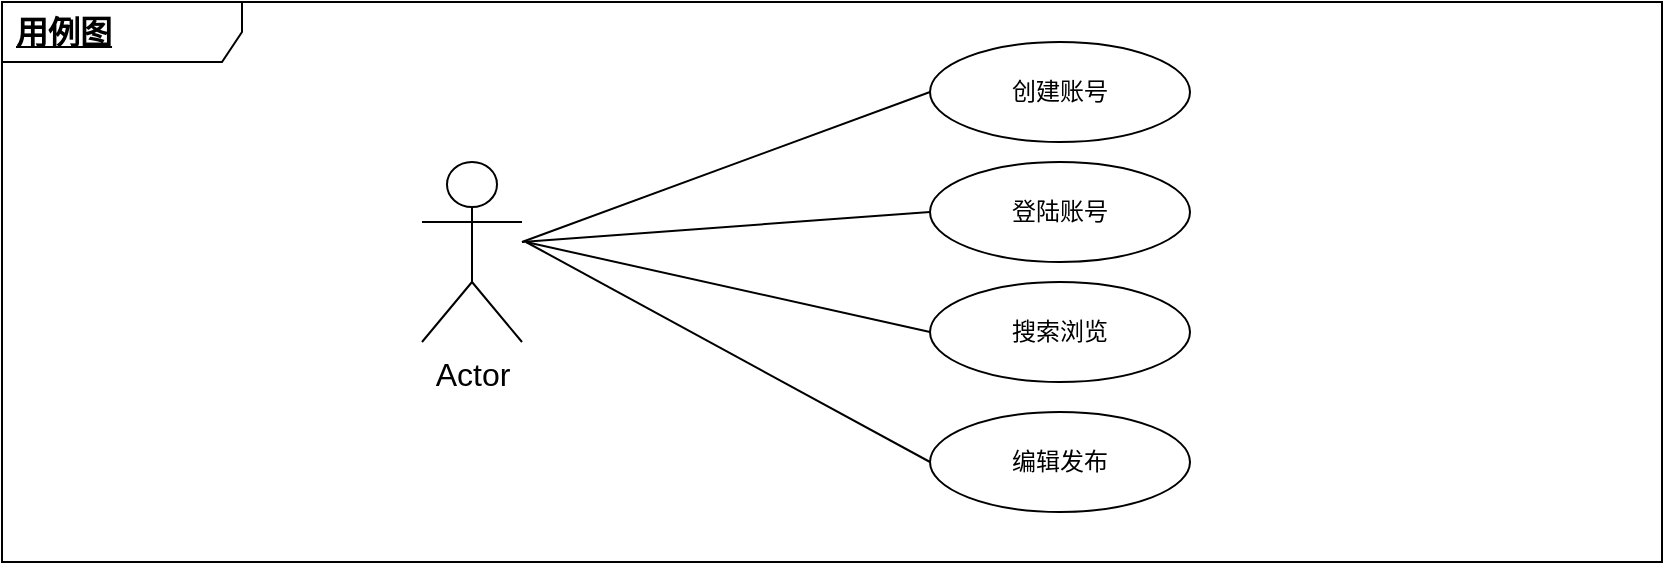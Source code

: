 <mxfile version="18.0.7" type="device"><diagram id="uCge09vuHEHFddwbk7-d" name="Page-1"><mxGraphModel dx="1869" dy="801" grid="1" gridSize="10" guides="1" tooltips="1" connect="1" arrows="1" fold="1" page="1" pageScale="1" pageWidth="827" pageHeight="1169" math="0" shadow="0"><root><mxCell id="0"/><mxCell id="1" parent="0"/><mxCell id="87Q0-yF6agQ6O_MBCrua-6" value="" style="endArrow=none;html=1;rounded=0;entryX=0;entryY=0.5;entryDx=0;entryDy=0;" parent="1" target="87Q0-yF6agQ6O_MBCrua-8" edge="1"><mxGeometry width="50" height="50" relative="1" as="geometry"><mxPoint x="-120" y="500" as="sourcePoint"/><mxPoint x="-39.403" y="484.851" as="targetPoint"/></mxGeometry></mxCell><mxCell id="87Q0-yF6agQ6O_MBCrua-8" value="创建账号" style="ellipse;whiteSpace=wrap;html=1;" parent="1" vertex="1"><mxGeometry x="84" y="400" width="130" height="50" as="geometry"/></mxCell><mxCell id="ni51FiB8h9C_B713Kg_L-3" value="登陆账号" style="ellipse;whiteSpace=wrap;html=1;" parent="1" vertex="1"><mxGeometry x="84" y="460" width="130" height="50" as="geometry"/></mxCell><mxCell id="ni51FiB8h9C_B713Kg_L-5" value="编辑发布" style="ellipse;whiteSpace=wrap;html=1;" parent="1" vertex="1"><mxGeometry x="84" y="585" width="130" height="50" as="geometry"/></mxCell><mxCell id="ni51FiB8h9C_B713Kg_L-6" value="" style="endArrow=none;html=1;rounded=0;exitX=1;exitY=0.333;exitDx=0;exitDy=0;exitPerimeter=0;entryX=0;entryY=0.5;entryDx=0;entryDy=0;" parent="1" target="ni51FiB8h9C_B713Kg_L-3" edge="1"><mxGeometry width="50" height="50" relative="1" as="geometry"><mxPoint x="-120" y="500" as="sourcePoint"/><mxPoint x="-30" y="490" as="targetPoint"/><Array as="points"/></mxGeometry></mxCell><mxCell id="ni51FiB8h9C_B713Kg_L-19" value="搜索浏览" style="ellipse;whiteSpace=wrap;html=1;" parent="1" vertex="1"><mxGeometry x="84" y="520" width="130" height="50" as="geometry"/></mxCell><mxCell id="ni51FiB8h9C_B713Kg_L-20" value="" style="endArrow=none;html=1;rounded=0;fontSize=16;entryX=0;entryY=0.5;entryDx=0;entryDy=0;" parent="1" target="ni51FiB8h9C_B713Kg_L-19" edge="1"><mxGeometry width="50" height="50" relative="1" as="geometry"><mxPoint x="-118" y="500" as="sourcePoint"/><mxPoint x="192" y="520" as="targetPoint"/></mxGeometry></mxCell><mxCell id="ni51FiB8h9C_B713Kg_L-22" value="" style="endArrow=none;html=1;rounded=0;fontSize=16;entryX=0;entryY=0.5;entryDx=0;entryDy=0;" parent="1" target="ni51FiB8h9C_B713Kg_L-5" edge="1"><mxGeometry width="50" height="50" relative="1" as="geometry"><mxPoint x="-118" y="500" as="sourcePoint"/><mxPoint x="212" y="535" as="targetPoint"/></mxGeometry></mxCell><mxCell id="ni51FiB8h9C_B713Kg_L-37" value="Actor" style="shape=umlActor;verticalLabelPosition=bottom;verticalAlign=top;html=1;fontSize=16;fillColor=none;" parent="1" vertex="1"><mxGeometry x="-170" y="460" width="50" height="90" as="geometry"/></mxCell><mxCell id="ni51FiB8h9C_B713Kg_L-140" value="&lt;b style=&quot;font-size: 16px; text-align: center;&quot;&gt;&lt;u&gt;用例图&lt;/u&gt;&lt;/b&gt;" style="shape=umlFrame;whiteSpace=wrap;html=1;width=120;height=30;boundedLbl=1;verticalAlign=middle;align=left;spacingLeft=5;fontSize=15;fillColor=none;" parent="1" vertex="1"><mxGeometry x="-380" y="380" width="830" height="280" as="geometry"/></mxCell></root></mxGraphModel></diagram></mxfile>